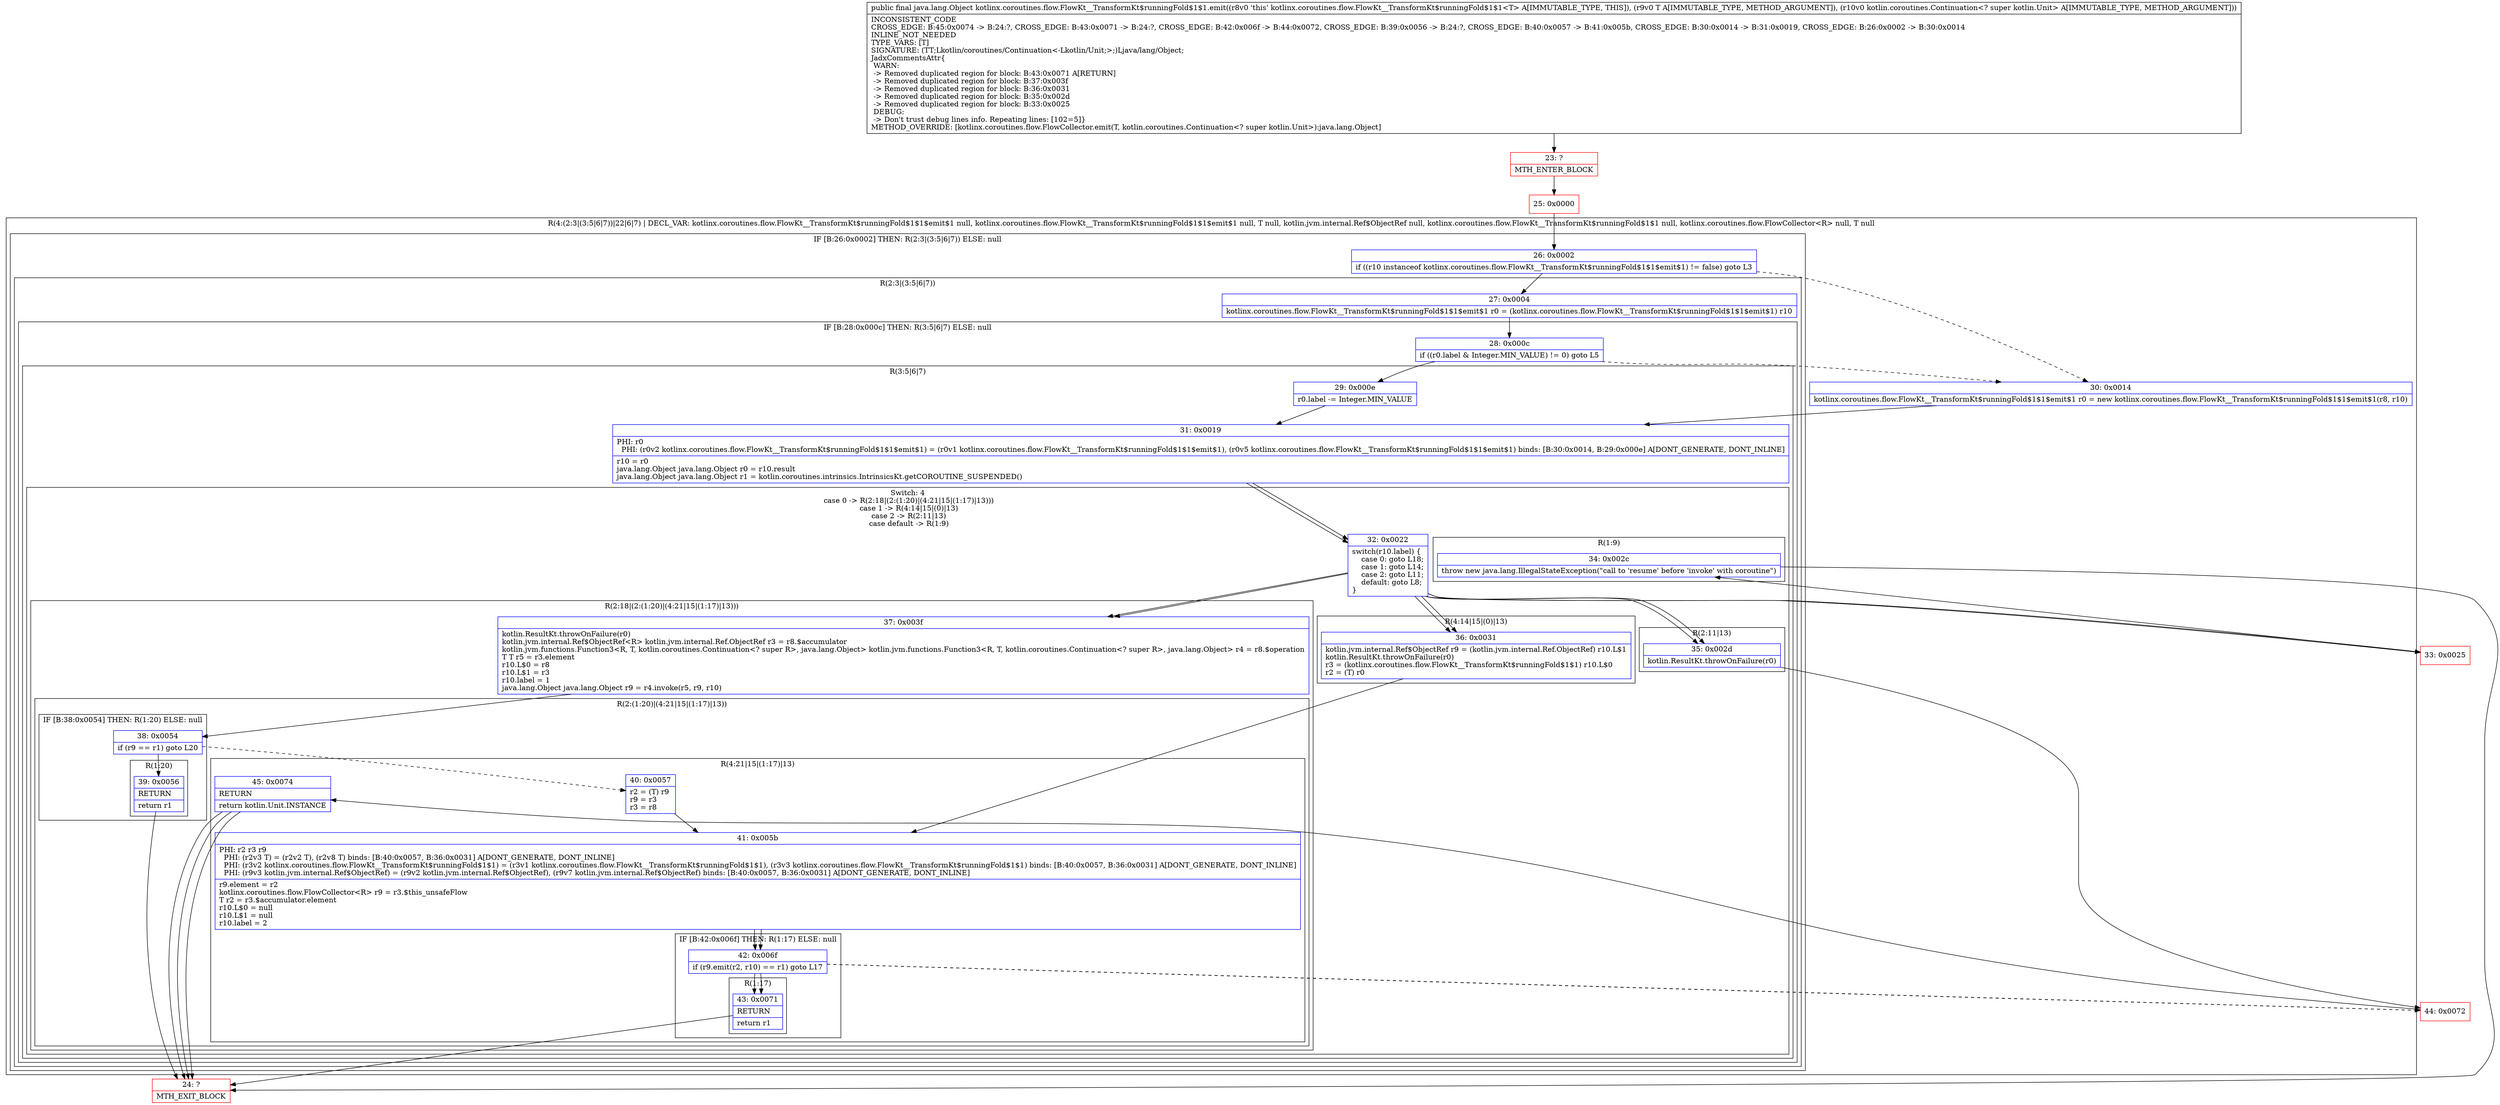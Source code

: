 digraph "CFG forkotlinx.coroutines.flow.FlowKt__TransformKt$runningFold$1$1.emit(Ljava\/lang\/Object;Lkotlin\/coroutines\/Continuation;)Ljava\/lang\/Object;" {
subgraph cluster_Region_1448610745 {
label = "R(4:(2:3|(3:5|6|7))|22|6|7) | DECL_VAR: kotlinx.coroutines.flow.FlowKt__TransformKt$runningFold$1$1$emit$1 null, kotlinx.coroutines.flow.FlowKt__TransformKt$runningFold$1$1$emit$1 null, T null, kotlin.jvm.internal.Ref$ObjectRef null, kotlinx.coroutines.flow.FlowKt__TransformKt$runningFold$1$1 null, kotlinx.coroutines.flow.FlowCollector\<R\> null, T null\l";
node [shape=record,color=blue];
subgraph cluster_IfRegion_1055406484 {
label = "IF [B:26:0x0002] THEN: R(2:3|(3:5|6|7)) ELSE: null";
node [shape=record,color=blue];
Node_26 [shape=record,label="{26\:\ 0x0002|if ((r10 instanceof kotlinx.coroutines.flow.FlowKt__TransformKt$runningFold$1$1$emit$1) != false) goto L3\l}"];
subgraph cluster_Region_2100928232 {
label = "R(2:3|(3:5|6|7))";
node [shape=record,color=blue];
Node_27 [shape=record,label="{27\:\ 0x0004|kotlinx.coroutines.flow.FlowKt__TransformKt$runningFold$1$1$emit$1 r0 = (kotlinx.coroutines.flow.FlowKt__TransformKt$runningFold$1$1$emit$1) r10\l}"];
subgraph cluster_IfRegion_2054153005 {
label = "IF [B:28:0x000c] THEN: R(3:5|6|7) ELSE: null";
node [shape=record,color=blue];
Node_28 [shape=record,label="{28\:\ 0x000c|if ((r0.label & Integer.MIN_VALUE) != 0) goto L5\l}"];
subgraph cluster_Region_1318755413 {
label = "R(3:5|6|7)";
node [shape=record,color=blue];
Node_29 [shape=record,label="{29\:\ 0x000e|r0.label \-= Integer.MIN_VALUE\l}"];
Node_31 [shape=record,label="{31\:\ 0x0019|PHI: r0 \l  PHI: (r0v2 kotlinx.coroutines.flow.FlowKt__TransformKt$runningFold$1$1$emit$1) = (r0v1 kotlinx.coroutines.flow.FlowKt__TransformKt$runningFold$1$1$emit$1), (r0v5 kotlinx.coroutines.flow.FlowKt__TransformKt$runningFold$1$1$emit$1) binds: [B:30:0x0014, B:29:0x000e] A[DONT_GENERATE, DONT_INLINE]\l|r10 = r0\ljava.lang.Object java.lang.Object r0 = r10.result\ljava.lang.Object java.lang.Object r1 = kotlin.coroutines.intrinsics.IntrinsicsKt.getCOROUTINE_SUSPENDED()\l}"];
subgraph cluster_SwitchRegion_881573232 {
label = "Switch: 4
 case 0 -> R(2:18|(2:(1:20)|(4:21|15|(1:17)|13)))
 case 1 -> R(4:14|15|(0)|13)
 case 2 -> R(2:11|13)
 case default -> R(1:9)";
node [shape=record,color=blue];
Node_32 [shape=record,label="{32\:\ 0x0022|switch(r10.label) \{\l    case 0: goto L18;\l    case 1: goto L14;\l    case 2: goto L11;\l    default: goto L8;\l\}\l}"];
subgraph cluster_Region_572026267 {
label = "R(2:18|(2:(1:20)|(4:21|15|(1:17)|13)))";
node [shape=record,color=blue];
Node_37 [shape=record,label="{37\:\ 0x003f|kotlin.ResultKt.throwOnFailure(r0)\lkotlin.jvm.internal.Ref$ObjectRef\<R\> kotlin.jvm.internal.Ref.ObjectRef r3 = r8.$accumulator\lkotlin.jvm.functions.Function3\<R, T, kotlin.coroutines.Continuation\<? super R\>, java.lang.Object\> kotlin.jvm.functions.Function3\<R, T, kotlin.coroutines.Continuation\<? super R\>, java.lang.Object\> r4 = r8.$operation\lT T r5 = r3.element\lr10.L$0 = r8\lr10.L$1 = r3\lr10.label = 1\ljava.lang.Object java.lang.Object r9 = r4.invoke(r5, r9, r10)\l}"];
subgraph cluster_Region_1140501373 {
label = "R(2:(1:20)|(4:21|15|(1:17)|13))";
node [shape=record,color=blue];
subgraph cluster_IfRegion_173071807 {
label = "IF [B:38:0x0054] THEN: R(1:20) ELSE: null";
node [shape=record,color=blue];
Node_38 [shape=record,label="{38\:\ 0x0054|if (r9 == r1) goto L20\l}"];
subgraph cluster_Region_1177575018 {
label = "R(1:20)";
node [shape=record,color=blue];
Node_39 [shape=record,label="{39\:\ 0x0056|RETURN\l|return r1\l}"];
}
}
subgraph cluster_Region_325548526 {
label = "R(4:21|15|(1:17)|13)";
node [shape=record,color=blue];
Node_40 [shape=record,label="{40\:\ 0x0057|r2 = (T) r9\lr9 = r3\lr3 = r8\l}"];
Node_41 [shape=record,label="{41\:\ 0x005b|PHI: r2 r3 r9 \l  PHI: (r2v3 T) = (r2v2 T), (r2v8 T) binds: [B:40:0x0057, B:36:0x0031] A[DONT_GENERATE, DONT_INLINE]\l  PHI: (r3v2 kotlinx.coroutines.flow.FlowKt__TransformKt$runningFold$1$1) = (r3v1 kotlinx.coroutines.flow.FlowKt__TransformKt$runningFold$1$1), (r3v3 kotlinx.coroutines.flow.FlowKt__TransformKt$runningFold$1$1) binds: [B:40:0x0057, B:36:0x0031] A[DONT_GENERATE, DONT_INLINE]\l  PHI: (r9v3 kotlin.jvm.internal.Ref$ObjectRef) = (r9v2 kotlin.jvm.internal.Ref$ObjectRef), (r9v7 kotlin.jvm.internal.Ref$ObjectRef) binds: [B:40:0x0057, B:36:0x0031] A[DONT_GENERATE, DONT_INLINE]\l|r9.element = r2\lkotlinx.coroutines.flow.FlowCollector\<R\> r9 = r3.$this_unsafeFlow\lT r2 = r3.$accumulator.element\lr10.L$0 = null\lr10.L$1 = null\lr10.label = 2\l}"];
subgraph cluster_IfRegion_159721443 {
label = "IF [B:42:0x006f] THEN: R(1:17) ELSE: null";
node [shape=record,color=blue];
Node_42 [shape=record,label="{42\:\ 0x006f|if (r9.emit(r2, r10) == r1) goto L17\l}"];
subgraph cluster_Region_670288870 {
label = "R(1:17)";
node [shape=record,color=blue];
Node_43 [shape=record,label="{43\:\ 0x0071|RETURN\l|return r1\l}"];
}
}
Node_45 [shape=record,label="{45\:\ 0x0074|RETURN\l|return kotlin.Unit.INSTANCE\l}"];
}
}
}
subgraph cluster_Region_1611430814 {
label = "R(4:14|15|(0)|13)";
node [shape=record,color=blue];
Node_36 [shape=record,label="{36\:\ 0x0031|kotlin.jvm.internal.Ref$ObjectRef r9 = (kotlin.jvm.internal.Ref.ObjectRef) r10.L$1\lkotlin.ResultKt.throwOnFailure(r0)\lr3 = (kotlinx.coroutines.flow.FlowKt__TransformKt$runningFold$1$1) r10.L$0\lr2 = (T) r0\l}"];
Node_41 [shape=record,label="{41\:\ 0x005b|PHI: r2 r3 r9 \l  PHI: (r2v3 T) = (r2v2 T), (r2v8 T) binds: [B:40:0x0057, B:36:0x0031] A[DONT_GENERATE, DONT_INLINE]\l  PHI: (r3v2 kotlinx.coroutines.flow.FlowKt__TransformKt$runningFold$1$1) = (r3v1 kotlinx.coroutines.flow.FlowKt__TransformKt$runningFold$1$1), (r3v3 kotlinx.coroutines.flow.FlowKt__TransformKt$runningFold$1$1) binds: [B:40:0x0057, B:36:0x0031] A[DONT_GENERATE, DONT_INLINE]\l  PHI: (r9v3 kotlin.jvm.internal.Ref$ObjectRef) = (r9v2 kotlin.jvm.internal.Ref$ObjectRef), (r9v7 kotlin.jvm.internal.Ref$ObjectRef) binds: [B:40:0x0057, B:36:0x0031] A[DONT_GENERATE, DONT_INLINE]\l|r9.element = r2\lkotlinx.coroutines.flow.FlowCollector\<R\> r9 = r3.$this_unsafeFlow\lT r2 = r3.$accumulator.element\lr10.L$0 = null\lr10.L$1 = null\lr10.label = 2\l}"];
subgraph cluster_IfRegion_26846897 {
label = "IF [B:42:0x006f] THEN: R(0) ELSE: null";
node [shape=record,color=blue];
Node_42 [shape=record,label="{42\:\ 0x006f|if (r9.emit(r2, r10) == r1) goto L17\l}"];
subgraph cluster_Region_1021730648 {
label = "R(0)";
node [shape=record,color=blue];
}
}
Node_45 [shape=record,label="{45\:\ 0x0074|RETURN\l|return kotlin.Unit.INSTANCE\l}"];
}
subgraph cluster_Region_151230346 {
label = "R(2:11|13)";
node [shape=record,color=blue];
Node_35 [shape=record,label="{35\:\ 0x002d|kotlin.ResultKt.throwOnFailure(r0)\l}"];
Node_45 [shape=record,label="{45\:\ 0x0074|RETURN\l|return kotlin.Unit.INSTANCE\l}"];
}
subgraph cluster_Region_1128129993 {
label = "R(1:9)";
node [shape=record,color=blue];
Node_34 [shape=record,label="{34\:\ 0x002c|throw new java.lang.IllegalStateException(\"call to 'resume' before 'invoke' with coroutine\")\l}"];
}
}
}
}
}
}
Node_30 [shape=record,label="{30\:\ 0x0014|kotlinx.coroutines.flow.FlowKt__TransformKt$runningFold$1$1$emit$1 r0 = new kotlinx.coroutines.flow.FlowKt__TransformKt$runningFold$1$1$emit$1(r8, r10)\l}"];
Node_31 [shape=record,label="{31\:\ 0x0019|PHI: r0 \l  PHI: (r0v2 kotlinx.coroutines.flow.FlowKt__TransformKt$runningFold$1$1$emit$1) = (r0v1 kotlinx.coroutines.flow.FlowKt__TransformKt$runningFold$1$1$emit$1), (r0v5 kotlinx.coroutines.flow.FlowKt__TransformKt$runningFold$1$1$emit$1) binds: [B:30:0x0014, B:29:0x000e] A[DONT_GENERATE, DONT_INLINE]\l|r10 = r0\ljava.lang.Object java.lang.Object r0 = r10.result\ljava.lang.Object java.lang.Object r1 = kotlin.coroutines.intrinsics.IntrinsicsKt.getCOROUTINE_SUSPENDED()\l}"];
subgraph cluster_SwitchRegion_697894757 {
label = "Switch: 0";
node [shape=record,color=blue];
Node_32 [shape=record,label="{32\:\ 0x0022|switch(r10.label) \{\l    case 0: goto L18;\l    case 1: goto L14;\l    case 2: goto L11;\l    default: goto L8;\l\}\l}"];
}
}
Node_23 [shape=record,color=red,label="{23\:\ ?|MTH_ENTER_BLOCK\l}"];
Node_25 [shape=record,color=red,label="{25\:\ 0x0000}"];
Node_33 [shape=record,color=red,label="{33\:\ 0x0025}"];
Node_24 [shape=record,color=red,label="{24\:\ ?|MTH_EXIT_BLOCK\l}"];
Node_44 [shape=record,color=red,label="{44\:\ 0x0072}"];
MethodNode[shape=record,label="{public final java.lang.Object kotlinx.coroutines.flow.FlowKt__TransformKt$runningFold$1$1.emit((r8v0 'this' kotlinx.coroutines.flow.FlowKt__TransformKt$runningFold$1$1\<T\> A[IMMUTABLE_TYPE, THIS]), (r9v0 T A[IMMUTABLE_TYPE, METHOD_ARGUMENT]), (r10v0 kotlin.coroutines.Continuation\<? super kotlin.Unit\> A[IMMUTABLE_TYPE, METHOD_ARGUMENT]))  | INCONSISTENT_CODE\lCROSS_EDGE: B:45:0x0074 \-\> B:24:?, CROSS_EDGE: B:43:0x0071 \-\> B:24:?, CROSS_EDGE: B:42:0x006f \-\> B:44:0x0072, CROSS_EDGE: B:39:0x0056 \-\> B:24:?, CROSS_EDGE: B:40:0x0057 \-\> B:41:0x005b, CROSS_EDGE: B:30:0x0014 \-\> B:31:0x0019, CROSS_EDGE: B:26:0x0002 \-\> B:30:0x0014\lINLINE_NOT_NEEDED\lTYPE_VARS: [T]\lSIGNATURE: (TT;Lkotlin\/coroutines\/Continuation\<\-Lkotlin\/Unit;\>;)Ljava\/lang\/Object;\lJadxCommentsAttr\{\l WARN: \l \-\> Removed duplicated region for block: B:43:0x0071 A[RETURN]\l \-\> Removed duplicated region for block: B:37:0x003f \l \-\> Removed duplicated region for block: B:36:0x0031 \l \-\> Removed duplicated region for block: B:35:0x002d \l \-\> Removed duplicated region for block: B:33:0x0025 \l DEBUG: \l \-\> Don't trust debug lines info. Repeating lines: [102=5]\}\lMETHOD_OVERRIDE: [kotlinx.coroutines.flow.FlowCollector.emit(T, kotlin.coroutines.Continuation\<? super kotlin.Unit\>):java.lang.Object]\l}"];
MethodNode -> Node_23;Node_26 -> Node_27;
Node_26 -> Node_30[style=dashed];
Node_27 -> Node_28;
Node_28 -> Node_29;
Node_28 -> Node_30[style=dashed];
Node_29 -> Node_31;
Node_31 -> Node_32;
Node_32 -> Node_33;
Node_32 -> Node_35;
Node_32 -> Node_36;
Node_32 -> Node_37;
Node_37 -> Node_38;
Node_38 -> Node_39;
Node_38 -> Node_40[style=dashed];
Node_39 -> Node_24;
Node_40 -> Node_41;
Node_41 -> Node_42;
Node_42 -> Node_43;
Node_42 -> Node_44[style=dashed];
Node_43 -> Node_24;
Node_45 -> Node_24;
Node_36 -> Node_41;
Node_41 -> Node_42;
Node_42 -> Node_43;
Node_42 -> Node_44[style=dashed];
Node_45 -> Node_24;
Node_35 -> Node_44;
Node_45 -> Node_24;
Node_34 -> Node_24;
Node_30 -> Node_31;
Node_31 -> Node_32;
Node_32 -> Node_33;
Node_32 -> Node_35;
Node_32 -> Node_36;
Node_32 -> Node_37;
Node_23 -> Node_25;
Node_25 -> Node_26;
Node_33 -> Node_34;
Node_44 -> Node_45;
}

